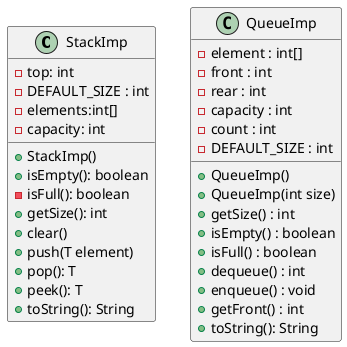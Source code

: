 
@startuml
class StackImp{
  - top: int
  - DEFAULT_SIZE : int
  - elements:int[]
  - capacity: int
  + StackImp()
  + isEmpty(): boolean
  - isFull(): boolean
  + getSize(): int
  + clear()
  + push(T element)
  + pop(): T
  + peek(): T
  + toString(): String
}

class QueueImp{
  - element : int[]
  - front : int
  - rear : int
  - capacity : int
  - count : int
  - DEFAULT_SIZE : int
  + QueueImp()
  + QueueImp(int size)
  + getSize() : int
  + isEmpty() : boolean
  + isFull() : boolean
  + dequeue() : int
  + enqueue() : void
  + getFront() : int
  + toString(): String
}
@enduml
